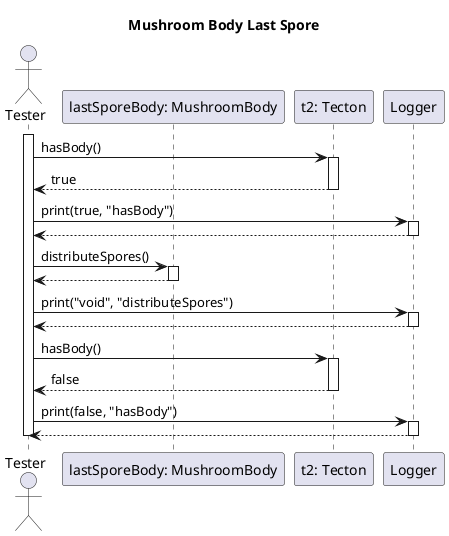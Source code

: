 @startuml Mushroom Body Last Spore

title Mushroom Body Last Spore

actor "Tester" as tester
participant "lastSporeBody: MushroomBody" as lsmb
participant "t2: Tecton" as t2
participant "Logger" as logger

activate tester

tester -> t2: hasBody()
activate t2
t2 --> tester: true
deactivate t2

tester -> logger: print(true, "hasBody")
activate logger
logger --> tester
deactivate logger 

tester -> lsmb: distributeSpores()
activate lsmb
lsmb --> tester
deactivate lsmb

tester -> logger: print("void", "distributeSpores")
activate logger
logger --> tester
deactivate logger 

tester -> t2: hasBody()
activate t2
t2 --> tester: false
deactivate t2

tester -> logger: print(false, "hasBody")
activate logger
logger --> tester
deactivate logger 



deactivate tester

@enduml